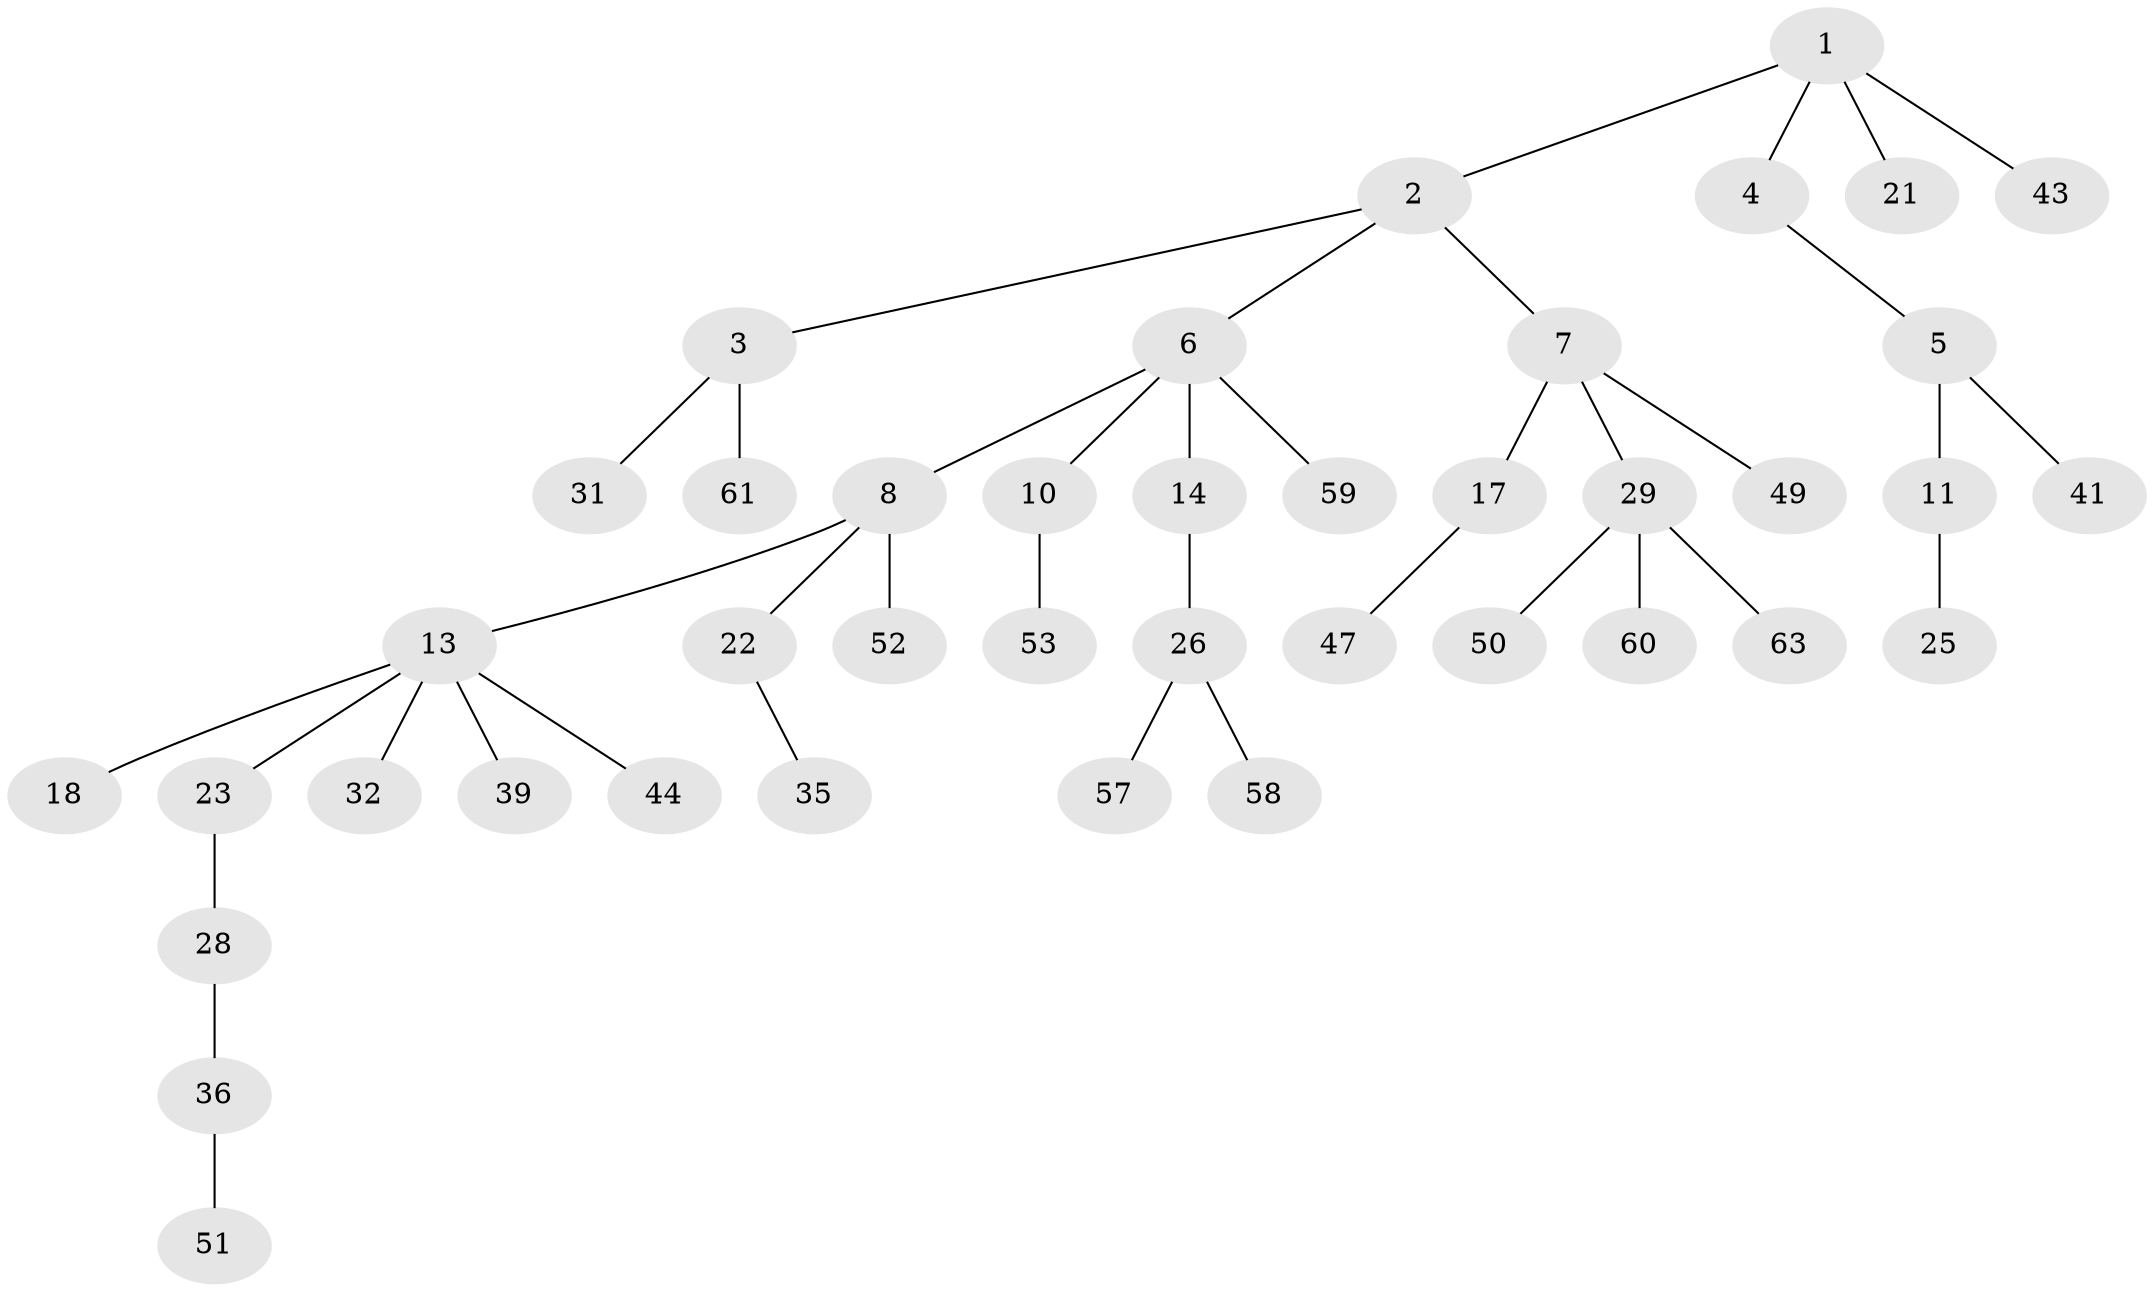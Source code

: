 // Generated by graph-tools (version 1.1) at 2025/24/03/03/25 07:24:06]
// undirected, 41 vertices, 40 edges
graph export_dot {
graph [start="1"]
  node [color=gray90,style=filled];
  1 [super="+56"];
  2;
  3 [super="+55"];
  4 [super="+34"];
  5 [super="+15"];
  6 [super="+9"];
  7 [super="+24"];
  8 [super="+45"];
  10 [super="+16"];
  11 [super="+12"];
  13 [super="+19"];
  14 [super="+20"];
  17 [super="+30"];
  18 [super="+40"];
  21 [super="+38"];
  22 [super="+27"];
  23;
  25;
  26 [super="+37"];
  28 [super="+48"];
  29 [super="+42"];
  31 [super="+62"];
  32 [super="+33"];
  35 [super="+54"];
  36 [super="+46"];
  39;
  41;
  43;
  44;
  47;
  49;
  50;
  51;
  52;
  53;
  57;
  58;
  59;
  60;
  61;
  63;
  1 -- 2;
  1 -- 4;
  1 -- 21;
  1 -- 43;
  2 -- 3;
  2 -- 6;
  2 -- 7;
  3 -- 31;
  3 -- 61;
  4 -- 5;
  5 -- 11;
  5 -- 41;
  6 -- 8;
  6 -- 10;
  6 -- 14;
  6 -- 59;
  7 -- 17;
  7 -- 29;
  7 -- 49;
  8 -- 13;
  8 -- 22;
  8 -- 52;
  10 -- 53;
  11 -- 25;
  13 -- 18;
  13 -- 32;
  13 -- 39;
  13 -- 44;
  13 -- 23;
  14 -- 26;
  17 -- 47;
  22 -- 35;
  23 -- 28;
  26 -- 57;
  26 -- 58;
  28 -- 36;
  29 -- 50;
  29 -- 60;
  29 -- 63;
  36 -- 51;
}
